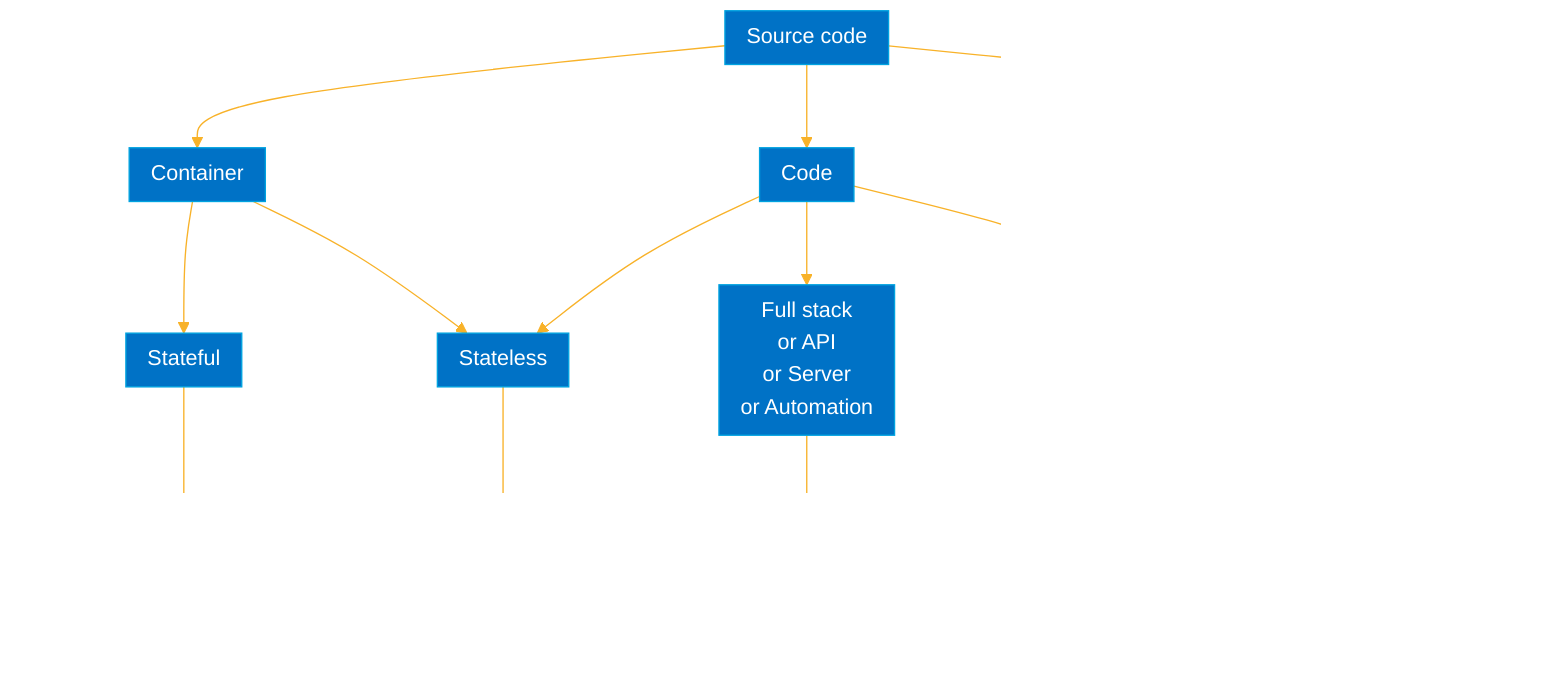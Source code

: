 %%{
    init: {
    'theme': 'base',
    'themeVariables': {
      'primaryColor': '#0072C6',
      'primaryTextColor': '#fff',
      'primaryBorderColor': '#00A3E0',
      'lineColor': '#F8B229',
      'secondaryColor': '#006100',
      'tertiaryColor': '#8E8E8E'
    }
    }}%%


flowchart TB
  

    subgraph DeveloperPath[Source code]
    end 
    subgraph  NoLowCode[No code \nor low code]
    end
    subgraph Code[Code]
    end
    subgraph Containers[Container]
    end

    subgraph Enterprise[Enterprise or \nBusiness to business]
    end
    subgraph Client[Client \nor Client + API]
    end

    subgraph Stateful[Stateful]
    end

    subgraph Stateless[Stateless]
    end
    subgraph Full[Full stack\nor API\nor Server\nor Automation]
    end
    subgraph SuggestedService[ ]

        subgraph PowerLogic[Power Apps \nor Logic Apps]
        end

        subgraph SWA[Azure Static Web Apps \n + Azure Functions Apps]
        end

        subgraph Server[Azure App Service\nAzure Spring Apps]
        end

        subgraph FunctionApps[Azure Functions Apps]
        end

        subgraph ContainerApps[Azure Container Apps]
        end


    end


    DeveloperPath --> NoLowCode 
    DeveloperPath --> Code 
    DeveloperPath --> Containers 

    NoLowCode --> Enterprise --> PowerLogic
    Code --> Client
    Code --> Stateless
    Code --> Full

    Client --> SWA
    Full --> Server

    Containers --> Stateful --> ContainerApps
    Containers --> Stateless --> FunctionApps